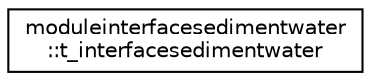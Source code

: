 digraph "Graphical Class Hierarchy"
{
 // LATEX_PDF_SIZE
  edge [fontname="Helvetica",fontsize="10",labelfontname="Helvetica",labelfontsize="10"];
  node [fontname="Helvetica",fontsize="10",shape=record];
  rankdir="LR";
  Node0 [label="moduleinterfacesedimentwater\l::t_interfacesedimentwater",height=0.2,width=0.4,color="black", fillcolor="white", style="filled",URL="$structmoduleinterfacesedimentwater_1_1t__interfacesedimentwater.html",tooltip=" "];
}
